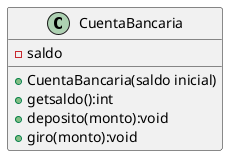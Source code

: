 @startuml
'https://plantuml.com/sequence-diagram

left to right direction

class CuentaBancaria{
-saldo
+CuentaBancaria(saldo inicial)
+getsaldo():int
+deposito(monto):void
+giro(monto):void

}


@enduml